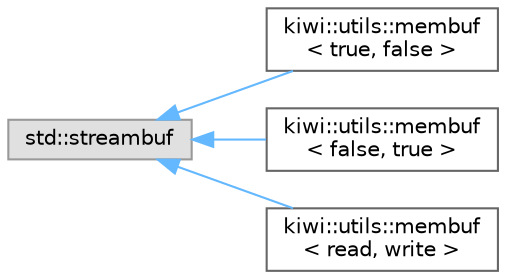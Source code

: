 digraph "Graphical Class Hierarchy"
{
 // LATEX_PDF_SIZE
  bgcolor="transparent";
  edge [fontname=Helvetica,fontsize=10,labelfontname=Helvetica,labelfontsize=10];
  node [fontname=Helvetica,fontsize=10,shape=box,height=0.2,width=0.4];
  rankdir="LR";
  Node0 [id="Node000000",label="std::streambuf",height=0.2,width=0.4,color="grey60", fillcolor="#E0E0E0", style="filled",tooltip=" "];
  Node0 -> Node1 [id="edge23_Node000000_Node000001",dir="back",color="steelblue1",style="solid",tooltip=" "];
  Node1 [id="Node000001",label="kiwi::utils::membuf\l\< true, false \>",height=0.2,width=0.4,color="grey40", fillcolor="white", style="filled",URL="$structkiwi_1_1utils_1_1membuf.html",tooltip=" "];
  Node0 -> Node2 [id="edge24_Node000000_Node000002",dir="back",color="steelblue1",style="solid",tooltip=" "];
  Node2 [id="Node000002",label="kiwi::utils::membuf\l\< false, true \>",height=0.2,width=0.4,color="grey40", fillcolor="white", style="filled",URL="$structkiwi_1_1utils_1_1membuf.html",tooltip=" "];
  Node0 -> Node3 [id="edge25_Node000000_Node000003",dir="back",color="steelblue1",style="solid",tooltip=" "];
  Node3 [id="Node000003",label="kiwi::utils::membuf\l\< read, write \>",height=0.2,width=0.4,color="grey40", fillcolor="white", style="filled",URL="$structkiwi_1_1utils_1_1membuf.html",tooltip=" "];
}
